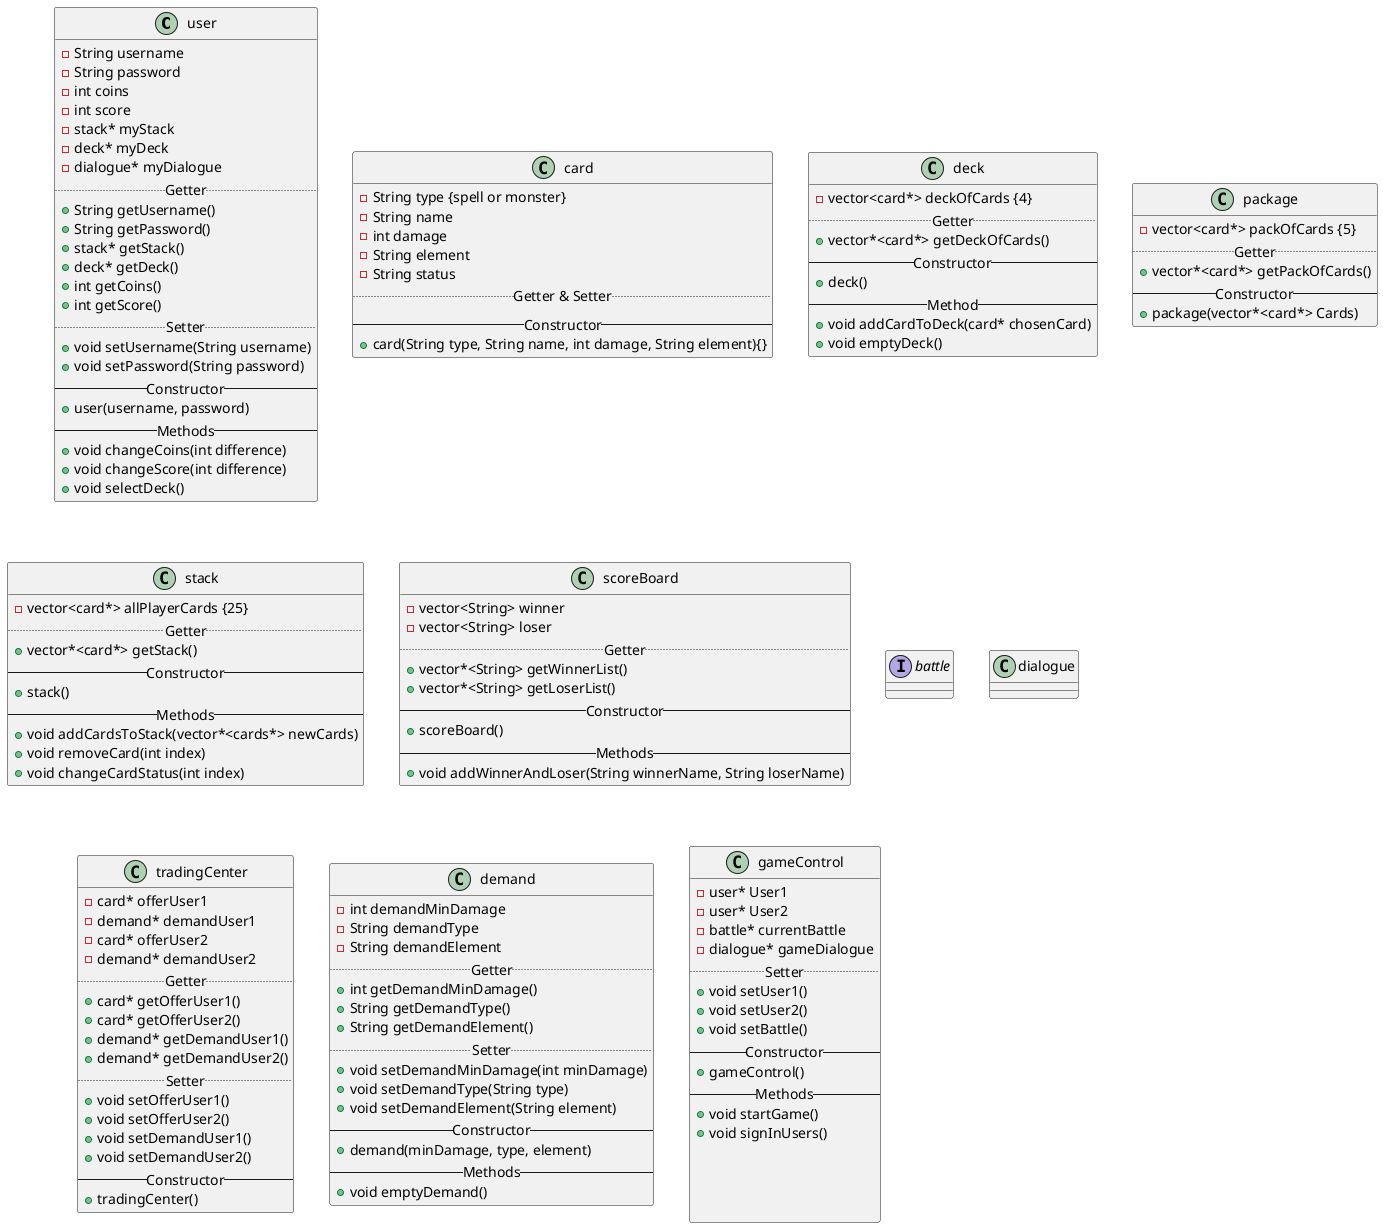 @startuml
class user{
    -String username
    -String password
    -int coins
    -int score
    -stack* myStack
    -deck* myDeck
    -dialogue* myDialogue
    ..Getter..
    +String getUsername()
    +String getPassword()
    +stack* getStack()
    +deck* getDeck()
    +int getCoins()
    +int getScore()
    ..Setter..
    +void setUsername(String username)
    +void setPassword(String password)
    --Constructor--
    +user(username, password)
    --Methods--
    +void changeCoins(int difference)
    +void changeScore(int difference)
    +void selectDeck()
}

class card{
    -String type {spell or monster}
    -String name
    -int damage
    -String element
    -String status
    ..Getter & Setter..
    --Constructor--
  +card(String type, String name, int damage, String element){}
}

class deck{
    -vector<card*> deckOfCards {4}
    ..Getter..
    +vector*<card*> getDeckOfCards()
    --Constructor--
    +deck()
    --Method--
    +void addCardToDeck(card* chosenCard)
    +void emptyDeck()
}

class package{
    -vector<card*> packOfCards {5}
    ..Getter..
    +vector*<card*> getPackOfCards()
    --Constructor--
    +package(vector*<card*> Cards)
}

class stack{
    -vector<card*> allPlayerCards {25}
    ..Getter..
    +vector*<card*> getStack()
    --Constructor--
    +stack()
    --Methods--
    +void addCardsToStack(vector*<cards*> newCards)
    +void removeCard(int index)
    +void changeCardStatus(int index)
}

class scoreBoard{
    -vector<String> winner
    -vector<String> loser
    ..Getter..
    +vector*<String> getWinnerList()
    +vector*<String> getLoserList()
    --Constructor--
    +scoreBoard()
    --Methods--
    +void addWinnerAndLoser(String winnerName, String loserName)
}

interface battle{

}

class dialogue{
}

class tradingCenter{
    -card* offerUser1
    -demand* demandUser1
    -card* offerUser2
    -demand* demandUser2
    ..Getter..
    +card* getOfferUser1()
    +card* getOfferUser2()
    +demand* getDemandUser1()
    +demand* getDemandUser2()
    ..Setter..
    +void setOfferUser1()
    +void setOfferUser2()
    +void setDemandUser1()
    +void setDemandUser2()
    --Constructor--
    +tradingCenter()
}

class demand{
    -int demandMinDamage
    -String demandType
    -String demandElement
    ..Getter..
    +int getDemandMinDamage()
    +String getDemandType()
    +String getDemandElement()
    ..Setter..
    +void setDemandMinDamage(int minDamage)
    +void setDemandType(String type)
    +void setDemandElement(String element)
    --Constructor--
    +demand(minDamage, type, element)
    --Methods--
    +void emptyDemand()
}

class gameControl{
 -user* User1
 -user* User2
 -battle* currentBattle
 -dialogue* gameDialogue
 ..Setter..
 +void setUser1()
 +void setUser2()
 +void setBattle()
 --Constructor--
 +gameControl()
 --Methods--
 +void startGame()
 +void signInUsers()




}












@enduml